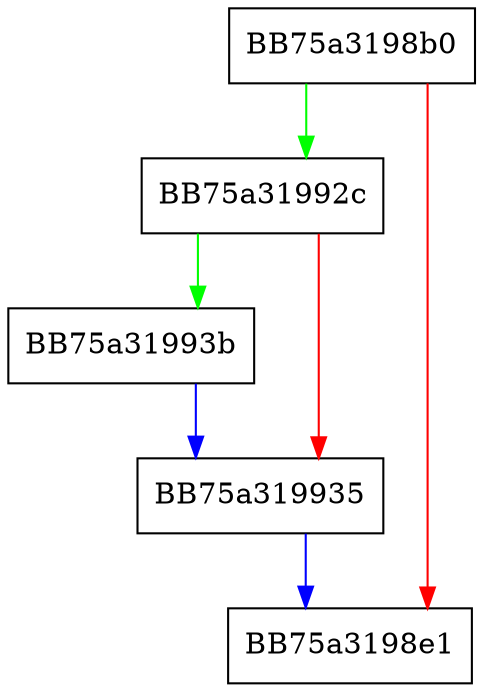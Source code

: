 digraph ReturnLuaContext {
  node [shape="box"];
  graph [splines=ortho];
  BB75a3198b0 -> BB75a31992c [color="green"];
  BB75a3198b0 -> BB75a3198e1 [color="red"];
  BB75a31992c -> BB75a31993b [color="green"];
  BB75a31992c -> BB75a319935 [color="red"];
  BB75a319935 -> BB75a3198e1 [color="blue"];
  BB75a31993b -> BB75a319935 [color="blue"];
}